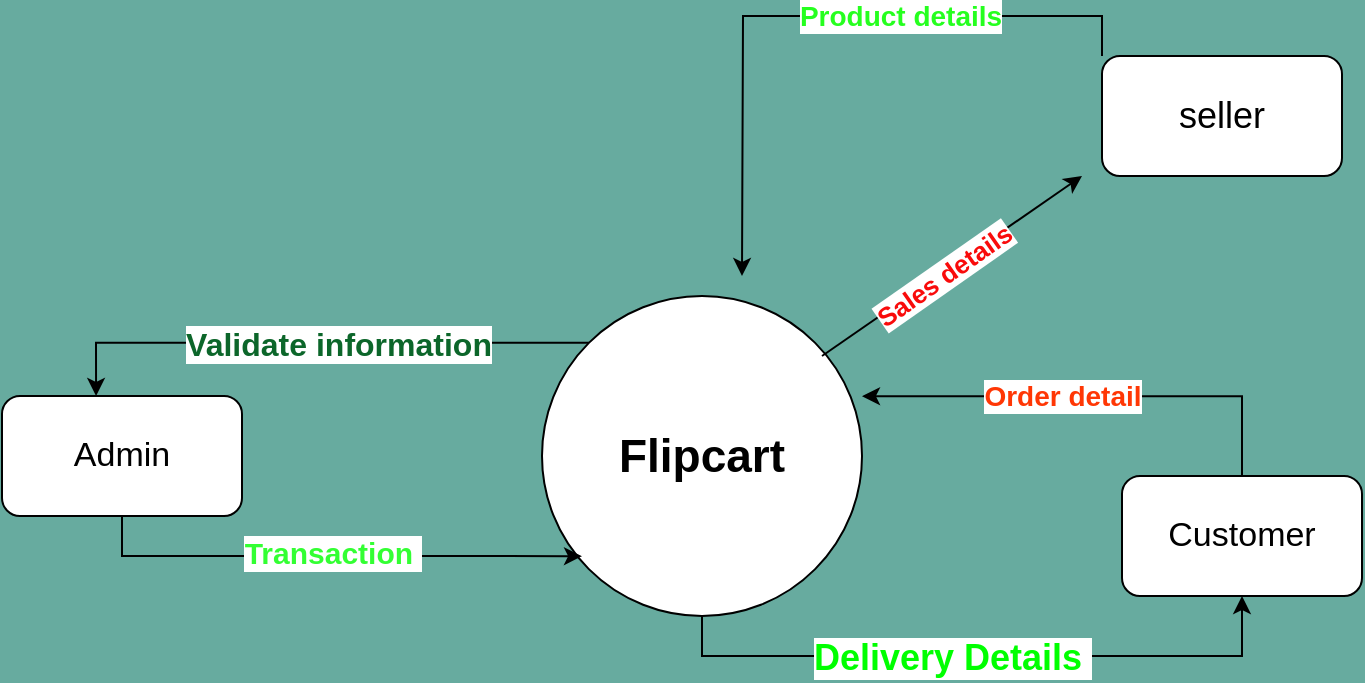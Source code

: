 <mxfile version="21.6.6" type="device">
  <diagram name="Page-1" id="DTOBlRzNxstVOYfJ-7JD">
    <mxGraphModel dx="880" dy="516" grid="0" gridSize="169" guides="1" tooltips="1" connect="1" arrows="1" fold="1" page="1" pageScale="1" pageWidth="1100" pageHeight="850" background="#67AB9F" math="0" shadow="0">
      <root>
        <mxCell id="0" />
        <mxCell id="1" parent="0" />
        <mxCell id="eTlnWa0YIq0I3e1H6CIE-24" style="edgeStyle=orthogonalEdgeStyle;rounded=0;orthogonalLoop=1;jettySize=auto;html=1;exitX=0;exitY=0;exitDx=0;exitDy=0;entryX=0.392;entryY=0;entryDx=0;entryDy=0;entryPerimeter=0;" edge="1" parent="1" source="eTlnWa0YIq0I3e1H6CIE-1" target="eTlnWa0YIq0I3e1H6CIE-4">
          <mxGeometry relative="1" as="geometry" />
        </mxCell>
        <mxCell id="eTlnWa0YIq0I3e1H6CIE-26" value="&lt;span style=&quot;font-size: 16px;&quot;&gt;&lt;font color=&quot;#0c662a&quot;&gt;&lt;b&gt;Validate information&lt;/b&gt;&lt;/font&gt;&lt;br&gt;&lt;/span&gt;" style="edgeLabel;html=1;align=center;verticalAlign=middle;resizable=0;points=[];" vertex="1" connectable="0" parent="eTlnWa0YIq0I3e1H6CIE-24">
          <mxGeometry x="-0.081" relative="1" as="geometry">
            <mxPoint as="offset" />
          </mxGeometry>
        </mxCell>
        <mxCell id="eTlnWa0YIq0I3e1H6CIE-31" style="edgeStyle=orthogonalEdgeStyle;rounded=0;orthogonalLoop=1;jettySize=auto;html=1;exitX=0.5;exitY=1;exitDx=0;exitDy=0;entryX=0.5;entryY=1;entryDx=0;entryDy=0;" edge="1" parent="1" source="eTlnWa0YIq0I3e1H6CIE-1" target="eTlnWa0YIq0I3e1H6CIE-2">
          <mxGeometry relative="1" as="geometry" />
        </mxCell>
        <mxCell id="eTlnWa0YIq0I3e1H6CIE-32" value="&lt;font color=&quot;#00ff00&quot; style=&quot;font-size: 18px;&quot;&gt;&lt;b&gt;Delivery Details&amp;nbsp;&lt;/b&gt;&lt;/font&gt;" style="edgeLabel;html=1;align=center;verticalAlign=middle;resizable=0;points=[];" vertex="1" connectable="0" parent="eTlnWa0YIq0I3e1H6CIE-31">
          <mxGeometry x="-0.094" y="-1" relative="1" as="geometry">
            <mxPoint as="offset" />
          </mxGeometry>
        </mxCell>
        <mxCell id="eTlnWa0YIq0I3e1H6CIE-1" value="&lt;span style=&quot;font-size: 23px;&quot;&gt;&lt;b&gt;Flipcart&lt;br&gt;&lt;/b&gt;&lt;/span&gt;" style="ellipse;whiteSpace=wrap;html=1;" vertex="1" parent="1">
          <mxGeometry x="330" y="190" width="160" height="160" as="geometry" />
        </mxCell>
        <mxCell id="eTlnWa0YIq0I3e1H6CIE-7" style="edgeStyle=orthogonalEdgeStyle;rounded=0;orthogonalLoop=1;jettySize=auto;html=1;exitX=0.5;exitY=0;exitDx=0;exitDy=0;entryX=1;entryY=0.313;entryDx=0;entryDy=0;entryPerimeter=0;" edge="1" parent="1" source="eTlnWa0YIq0I3e1H6CIE-2" target="eTlnWa0YIq0I3e1H6CIE-1">
          <mxGeometry relative="1" as="geometry">
            <Array as="points">
              <mxPoint x="680" y="240" />
            </Array>
          </mxGeometry>
        </mxCell>
        <mxCell id="eTlnWa0YIq0I3e1H6CIE-12" value="&lt;font color=&quot;#ff3705&quot; style=&quot;font-size: 14px;&quot;&gt;&lt;b&gt;Order detail&lt;/b&gt;&lt;/font&gt;" style="edgeLabel;html=1;align=center;verticalAlign=middle;resizable=0;points=[];" vertex="1" connectable="0" parent="eTlnWa0YIq0I3e1H6CIE-7">
          <mxGeometry x="0.261" y="2" relative="1" as="geometry">
            <mxPoint x="15" y="-2" as="offset" />
          </mxGeometry>
        </mxCell>
        <mxCell id="eTlnWa0YIq0I3e1H6CIE-2" value="&lt;font style=&quot;font-size: 17px;&quot;&gt;Customer&lt;/font&gt;" style="rounded=1;whiteSpace=wrap;html=1;" vertex="1" parent="1">
          <mxGeometry x="620" y="280" width="120" height="60" as="geometry" />
        </mxCell>
        <mxCell id="eTlnWa0YIq0I3e1H6CIE-21" style="edgeStyle=orthogonalEdgeStyle;rounded=0;orthogonalLoop=1;jettySize=auto;html=1;exitX=0;exitY=0;exitDx=0;exitDy=0;" edge="1" parent="1" source="eTlnWa0YIq0I3e1H6CIE-3">
          <mxGeometry relative="1" as="geometry">
            <mxPoint x="430" y="180" as="targetPoint" />
          </mxGeometry>
        </mxCell>
        <mxCell id="eTlnWa0YIq0I3e1H6CIE-22" value="&lt;font color=&quot;#26ff1f&quot; style=&quot;font-size: 14px;&quot;&gt;&lt;b&gt;Product details&lt;/b&gt;&lt;/font&gt;" style="edgeLabel;html=1;align=center;verticalAlign=middle;resizable=0;points=[];" vertex="1" connectable="0" parent="eTlnWa0YIq0I3e1H6CIE-21">
          <mxGeometry x="-0.266" relative="1" as="geometry">
            <mxPoint as="offset" />
          </mxGeometry>
        </mxCell>
        <mxCell id="eTlnWa0YIq0I3e1H6CIE-3" value="&lt;font style=&quot;font-size: 18px;&quot;&gt;seller&lt;/font&gt;" style="rounded=1;whiteSpace=wrap;html=1;" vertex="1" parent="1">
          <mxGeometry x="610" y="70" width="120" height="60" as="geometry" />
        </mxCell>
        <mxCell id="eTlnWa0YIq0I3e1H6CIE-27" style="edgeStyle=orthogonalEdgeStyle;rounded=0;orthogonalLoop=1;jettySize=auto;html=1;exitX=0.5;exitY=1;exitDx=0;exitDy=0;entryX=0.125;entryY=0.813;entryDx=0;entryDy=0;entryPerimeter=0;" edge="1" parent="1" source="eTlnWa0YIq0I3e1H6CIE-4" target="eTlnWa0YIq0I3e1H6CIE-1">
          <mxGeometry relative="1" as="geometry" />
        </mxCell>
        <mxCell id="eTlnWa0YIq0I3e1H6CIE-28" value="&lt;font color=&quot;#33ff33&quot; style=&quot;font-size: 15px;&quot;&gt;&lt;b&gt;Transaction&amp;nbsp;&lt;/b&gt;&lt;/font&gt;" style="edgeLabel;html=1;align=center;verticalAlign=middle;resizable=0;points=[];" vertex="1" connectable="0" parent="eTlnWa0YIq0I3e1H6CIE-27">
          <mxGeometry x="-0.0" y="2" relative="1" as="geometry">
            <mxPoint as="offset" />
          </mxGeometry>
        </mxCell>
        <mxCell id="eTlnWa0YIq0I3e1H6CIE-4" value="&lt;font style=&quot;font-size: 17px;&quot;&gt;Admin&lt;/font&gt;" style="rounded=1;whiteSpace=wrap;html=1;" vertex="1" parent="1">
          <mxGeometry x="60" y="240" width="120" height="60" as="geometry" />
        </mxCell>
        <mxCell id="eTlnWa0YIq0I3e1H6CIE-18" value="" style="endArrow=classic;html=1;rounded=0;" edge="1" parent="1">
          <mxGeometry width="50" height="50" relative="1" as="geometry">
            <mxPoint x="470" y="220" as="sourcePoint" />
            <mxPoint x="600" y="130" as="targetPoint" />
          </mxGeometry>
        </mxCell>
        <mxCell id="eTlnWa0YIq0I3e1H6CIE-19" value="&lt;font color=&quot;#f90b0b&quot; style=&quot;font-size: 13px;&quot;&gt;&lt;b&gt;Sales details&lt;/b&gt;&lt;/font&gt;" style="edgeLabel;html=1;align=center;verticalAlign=middle;resizable=0;points=[];rotation=-35;" vertex="1" connectable="0" parent="eTlnWa0YIq0I3e1H6CIE-18">
          <mxGeometry x="-0.026" y="-5" relative="1" as="geometry">
            <mxPoint x="-6" as="offset" />
          </mxGeometry>
        </mxCell>
      </root>
    </mxGraphModel>
  </diagram>
</mxfile>
